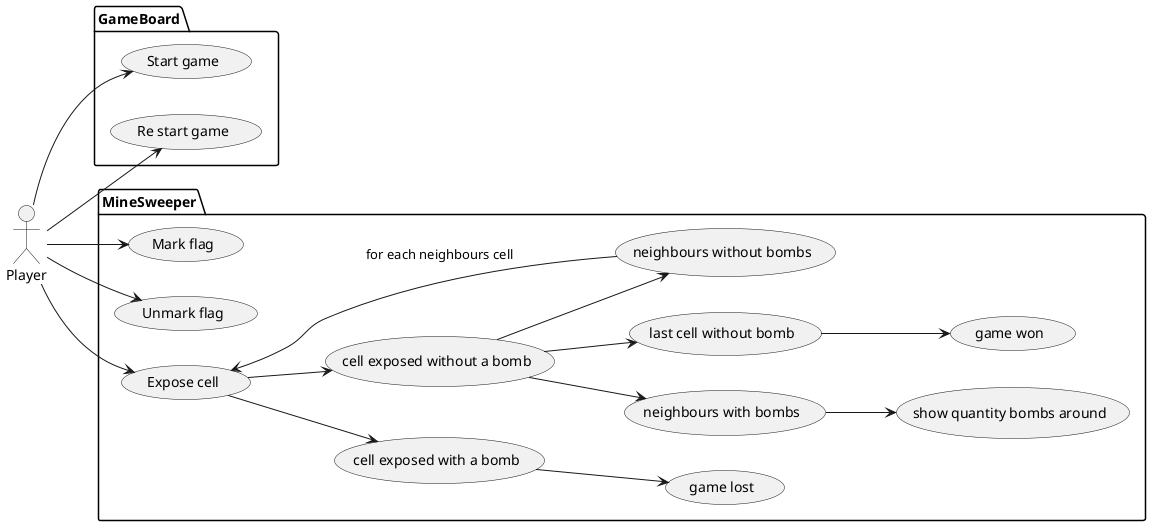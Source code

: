 	
@startuml
left to right direction
actor Player as p

package GameBoard {
  usecase "Start game" as sg
  usecase "Re start game" as rg
}

package MineSweeper {
  usecase "Mark flag" as mf
  usecase "Unmark flag" as uf
  usecase "Expose cell" as ec

  usecase "cell exposed with a bomb" as ec_b
  usecase "game lost" as ec_gl

  usecase "cell exposed without a bomb" as ec_nb
    usecase "neighbours without bombs" as ec_nnb
    usecase "neighbours with bombs" as ec_nwb
      usecase "show quantity bombs around" as ec_sqb
    usecase "last cell without bomb" as ec_lcnb
      usecase "game won" as ec_gw

  ' usecase "neighbours without` bombs" as ec_nnb

}

p --> sg
p --> rg

p --> mf
p --> uf
p --> ec

ec --> ec_b
ec_b --> ec_gl

ec --> ec_nb

ec_nb --> ec_nnb

ec_nnb --> ec : for each neighbours cell

ec_nb --> ec_nwb
ec_nwb --> ec_sqb

ec_nb --> ec_lcnb
ec_lcnb --> ec_gw

@enduml